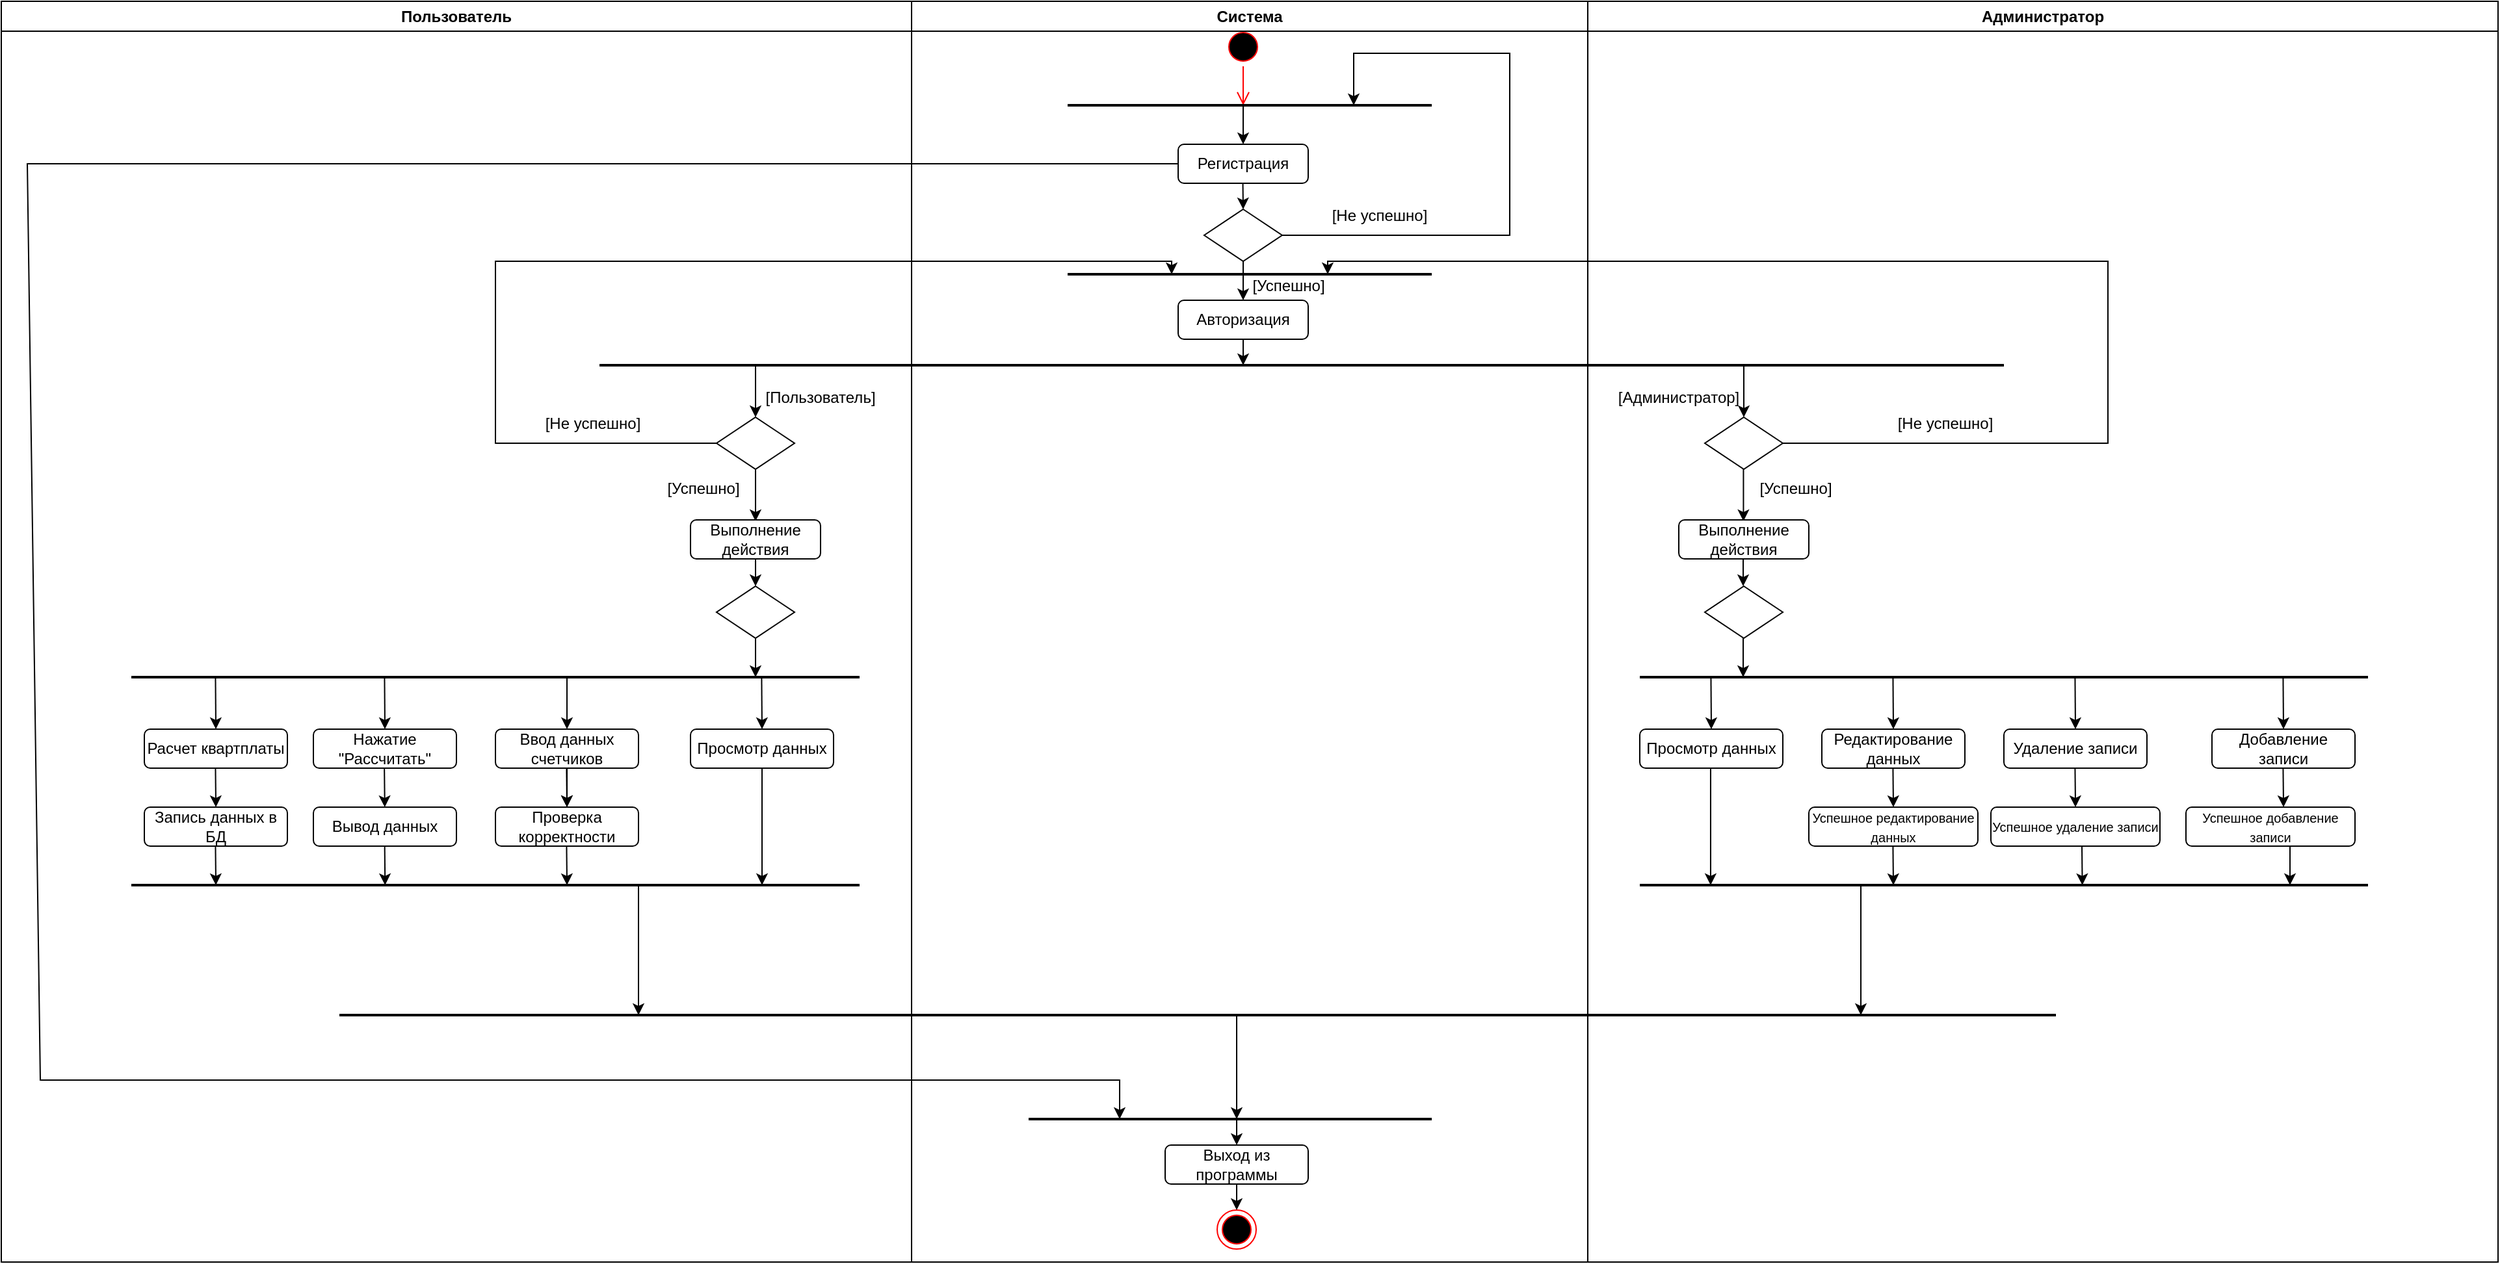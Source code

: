 <mxfile version="26.2.14">
  <diagram name="Страница — 1" id="3Ax1CGOEJsUnCffjni9F">
    <mxGraphModel dx="3070" dy="1221" grid="1" gridSize="10" guides="1" tooltips="1" connect="1" arrows="1" fold="1" page="1" pageScale="1" pageWidth="1169" pageHeight="827" math="0" shadow="0">
      <root>
        <mxCell id="0" />
        <mxCell id="1" parent="0" />
        <mxCell id="ps8U6fKTgYQEevWGZBMo-1" value="" style="ellipse;html=1;shape=startState;fillColor=#000000;strokeColor=#ff0000;" vertex="1" parent="1">
          <mxGeometry x="400" y="20" width="30" height="30" as="geometry" />
        </mxCell>
        <mxCell id="ps8U6fKTgYQEevWGZBMo-2" value="" style="edgeStyle=orthogonalEdgeStyle;html=1;verticalAlign=bottom;endArrow=open;endSize=8;strokeColor=#ff0000;rounded=0;" edge="1" source="ps8U6fKTgYQEevWGZBMo-1" parent="1">
          <mxGeometry relative="1" as="geometry">
            <mxPoint x="415" y="80" as="targetPoint" />
          </mxGeometry>
        </mxCell>
        <mxCell id="ps8U6fKTgYQEevWGZBMo-4" value="" style="endArrow=none;html=1;rounded=0;strokeWidth=2;" edge="1" parent="1">
          <mxGeometry width="50" height="50" relative="1" as="geometry">
            <mxPoint x="280" y="80" as="sourcePoint" />
            <mxPoint x="560" y="80" as="targetPoint" />
          </mxGeometry>
        </mxCell>
        <mxCell id="ps8U6fKTgYQEevWGZBMo-5" value="" style="endArrow=classic;html=1;rounded=0;sourcePerimeterSpacing=0;targetPerimeterSpacing=0;" edge="1" parent="1">
          <mxGeometry width="50" height="50" relative="1" as="geometry">
            <mxPoint x="415" y="80" as="sourcePoint" />
            <mxPoint x="415" y="110" as="targetPoint" />
          </mxGeometry>
        </mxCell>
        <mxCell id="ps8U6fKTgYQEevWGZBMo-6" value="Регистрация" style="rounded=1;whiteSpace=wrap;html=1;" vertex="1" parent="1">
          <mxGeometry x="365" y="110" width="100" height="30" as="geometry" />
        </mxCell>
        <mxCell id="ps8U6fKTgYQEevWGZBMo-7" value="" style="endArrow=classic;html=1;rounded=0;exitX=0.45;exitY=1;exitDx=0;exitDy=0;exitPerimeter=0;" edge="1" parent="1">
          <mxGeometry width="50" height="50" relative="1" as="geometry">
            <mxPoint x="414.76" y="140" as="sourcePoint" />
            <mxPoint x="415" y="160" as="targetPoint" />
          </mxGeometry>
        </mxCell>
        <mxCell id="ps8U6fKTgYQEevWGZBMo-8" value="" style="rhombus;whiteSpace=wrap;html=1;" vertex="1" parent="1">
          <mxGeometry x="385" y="160" width="60" height="40" as="geometry" />
        </mxCell>
        <mxCell id="ps8U6fKTgYQEevWGZBMo-9" value="" style="endArrow=classic;html=1;rounded=0;exitX=0.5;exitY=1;exitDx=0;exitDy=0;" edge="1" parent="1" source="ps8U6fKTgYQEevWGZBMo-8">
          <mxGeometry width="50" height="50" relative="1" as="geometry">
            <mxPoint x="530" y="250" as="sourcePoint" />
            <mxPoint x="415" y="230" as="targetPoint" />
          </mxGeometry>
        </mxCell>
        <mxCell id="ps8U6fKTgYQEevWGZBMo-10" value="" style="endArrow=classic;html=1;rounded=0;exitX=1;exitY=0.5;exitDx=0;exitDy=0;" edge="1" parent="1" source="ps8U6fKTgYQEevWGZBMo-8">
          <mxGeometry width="50" height="50" relative="1" as="geometry">
            <mxPoint x="530" y="250" as="sourcePoint" />
            <mxPoint x="500" y="80" as="targetPoint" />
            <Array as="points">
              <mxPoint x="620" y="180" />
              <mxPoint x="620" y="40" />
              <mxPoint x="500" y="40" />
            </Array>
          </mxGeometry>
        </mxCell>
        <mxCell id="ps8U6fKTgYQEevWGZBMo-12" value="[Не успешно]" style="text;html=1;align=center;verticalAlign=middle;whiteSpace=wrap;rounded=0;" vertex="1" parent="1">
          <mxGeometry x="480" y="150" width="80" height="30" as="geometry" />
        </mxCell>
        <mxCell id="ps8U6fKTgYQEevWGZBMo-14" value="Авторизация" style="rounded=1;whiteSpace=wrap;html=1;" vertex="1" parent="1">
          <mxGeometry x="365" y="230" width="100" height="30" as="geometry" />
        </mxCell>
        <mxCell id="ps8U6fKTgYQEevWGZBMo-15" value="" style="endArrow=classic;html=1;rounded=0;exitX=0.5;exitY=1;exitDx=0;exitDy=0;" edge="1" parent="1" source="ps8U6fKTgYQEevWGZBMo-14">
          <mxGeometry width="50" height="50" relative="1" as="geometry">
            <mxPoint x="470" y="370" as="sourcePoint" />
            <mxPoint x="415" y="280" as="targetPoint" />
          </mxGeometry>
        </mxCell>
        <mxCell id="ps8U6fKTgYQEevWGZBMo-16" value="" style="endArrow=none;html=1;rounded=0;strokeWidth=2;" edge="1" parent="1">
          <mxGeometry width="50" height="50" relative="1" as="geometry">
            <mxPoint x="-80" y="280" as="sourcePoint" />
            <mxPoint x="1000" y="280" as="targetPoint" />
          </mxGeometry>
        </mxCell>
        <mxCell id="ps8U6fKTgYQEevWGZBMo-18" value="" style="endArrow=classic;html=1;rounded=0;" edge="1" parent="1">
          <mxGeometry width="50" height="50" relative="1" as="geometry">
            <mxPoint x="40" y="280" as="sourcePoint" />
            <mxPoint x="40" y="320" as="targetPoint" />
          </mxGeometry>
        </mxCell>
        <mxCell id="ps8U6fKTgYQEevWGZBMo-19" value="" style="endArrow=classic;html=1;rounded=0;" edge="1" parent="1">
          <mxGeometry width="50" height="50" relative="1" as="geometry">
            <mxPoint x="800" y="280" as="sourcePoint" />
            <mxPoint x="800" y="320" as="targetPoint" />
          </mxGeometry>
        </mxCell>
        <mxCell id="ps8U6fKTgYQEevWGZBMo-20" value="" style="rhombus;whiteSpace=wrap;html=1;" vertex="1" parent="1">
          <mxGeometry x="10" y="320" width="60" height="40" as="geometry" />
        </mxCell>
        <mxCell id="ps8U6fKTgYQEevWGZBMo-21" value="" style="rhombus;whiteSpace=wrap;html=1;" vertex="1" parent="1">
          <mxGeometry x="770" y="320" width="60" height="40" as="geometry" />
        </mxCell>
        <mxCell id="ps8U6fKTgYQEevWGZBMo-22" value="" style="endArrow=classic;html=1;rounded=0;exitX=0;exitY=0.5;exitDx=0;exitDy=0;" edge="1" parent="1" source="ps8U6fKTgYQEevWGZBMo-20">
          <mxGeometry width="50" height="50" relative="1" as="geometry">
            <mxPoint x="450" y="480" as="sourcePoint" />
            <mxPoint x="360" y="210" as="targetPoint" />
            <Array as="points">
              <mxPoint x="-160" y="340" />
              <mxPoint x="-160" y="200" />
              <mxPoint x="360" y="200" />
            </Array>
          </mxGeometry>
        </mxCell>
        <mxCell id="ps8U6fKTgYQEevWGZBMo-23" value="" style="endArrow=classic;html=1;rounded=0;exitX=1;exitY=0.5;exitDx=0;exitDy=0;" edge="1" parent="1" source="ps8U6fKTgYQEevWGZBMo-21">
          <mxGeometry width="50" height="50" relative="1" as="geometry">
            <mxPoint x="450" y="480" as="sourcePoint" />
            <mxPoint x="480" y="210" as="targetPoint" />
            <Array as="points">
              <mxPoint x="1080" y="340" />
              <mxPoint x="1080" y="200" />
              <mxPoint x="480" y="200" />
            </Array>
          </mxGeometry>
        </mxCell>
        <mxCell id="ps8U6fKTgYQEevWGZBMo-24" value="[Не успешно]" style="text;html=1;align=center;verticalAlign=middle;whiteSpace=wrap;rounded=0;" vertex="1" parent="1">
          <mxGeometry x="-130" y="310" width="90" height="30" as="geometry" />
        </mxCell>
        <mxCell id="ps8U6fKTgYQEevWGZBMo-25" value="[Не успешно]" style="text;html=1;align=center;verticalAlign=middle;whiteSpace=wrap;rounded=0;" vertex="1" parent="1">
          <mxGeometry x="910" y="310" width="90" height="30" as="geometry" />
        </mxCell>
        <mxCell id="ps8U6fKTgYQEevWGZBMo-26" value="[Пользователь]" style="text;html=1;align=center;verticalAlign=middle;whiteSpace=wrap;rounded=0;" vertex="1" parent="1">
          <mxGeometry x="60" y="290" width="60" height="30" as="geometry" />
        </mxCell>
        <mxCell id="ps8U6fKTgYQEevWGZBMo-27" value="[Администратор]" style="text;html=1;align=center;verticalAlign=middle;whiteSpace=wrap;rounded=0;" vertex="1" parent="1">
          <mxGeometry x="720" y="290" width="60" height="30" as="geometry" />
        </mxCell>
        <mxCell id="ps8U6fKTgYQEevWGZBMo-28" value="" style="endArrow=classic;html=1;rounded=0;exitX=0.5;exitY=1;exitDx=0;exitDy=0;" edge="1" parent="1" source="ps8U6fKTgYQEevWGZBMo-20">
          <mxGeometry width="50" height="50" relative="1" as="geometry">
            <mxPoint x="390" y="480" as="sourcePoint" />
            <mxPoint x="40" y="400" as="targetPoint" />
          </mxGeometry>
        </mxCell>
        <mxCell id="ps8U6fKTgYQEevWGZBMo-29" value="" style="endArrow=classic;html=1;rounded=0;exitX=0.5;exitY=1;exitDx=0;exitDy=0;" edge="1" parent="1">
          <mxGeometry width="50" height="50" relative="1" as="geometry">
            <mxPoint x="799.71" y="360" as="sourcePoint" />
            <mxPoint x="799.71" y="400" as="targetPoint" />
          </mxGeometry>
        </mxCell>
        <mxCell id="ps8U6fKTgYQEevWGZBMo-30" value="[Успешно]" style="text;html=1;align=center;verticalAlign=middle;whiteSpace=wrap;rounded=0;" vertex="1" parent="1">
          <mxGeometry x="-30" y="360" width="60" height="30" as="geometry" />
        </mxCell>
        <mxCell id="ps8U6fKTgYQEevWGZBMo-31" value="[Успешно]" style="text;html=1;align=center;verticalAlign=middle;whiteSpace=wrap;rounded=0;" vertex="1" parent="1">
          <mxGeometry x="810" y="360" width="60" height="30" as="geometry" />
        </mxCell>
        <mxCell id="ps8U6fKTgYQEevWGZBMo-33" value="Выполнение действия" style="rounded=1;whiteSpace=wrap;html=1;" vertex="1" parent="1">
          <mxGeometry x="-10" y="399" width="100" height="30" as="geometry" />
        </mxCell>
        <mxCell id="ps8U6fKTgYQEevWGZBMo-34" value="Выполнение действия" style="rounded=1;whiteSpace=wrap;html=1;" vertex="1" parent="1">
          <mxGeometry x="750" y="399" width="100" height="30" as="geometry" />
        </mxCell>
        <mxCell id="ps8U6fKTgYQEevWGZBMo-35" value="" style="rhombus;whiteSpace=wrap;html=1;" vertex="1" parent="1">
          <mxGeometry x="10" y="450" width="60" height="40" as="geometry" />
        </mxCell>
        <mxCell id="ps8U6fKTgYQEevWGZBMo-36" value="" style="rhombus;whiteSpace=wrap;html=1;" vertex="1" parent="1">
          <mxGeometry x="770" y="450" width="60" height="40" as="geometry" />
        </mxCell>
        <mxCell id="ps8U6fKTgYQEevWGZBMo-37" value="" style="endArrow=classic;html=1;rounded=0;exitX=0.5;exitY=1;exitDx=0;exitDy=0;entryX=0.5;entryY=0;entryDx=0;entryDy=0;" edge="1" parent="1" source="ps8U6fKTgYQEevWGZBMo-33" target="ps8U6fKTgYQEevWGZBMo-35">
          <mxGeometry width="50" height="50" relative="1" as="geometry">
            <mxPoint x="390" y="680" as="sourcePoint" />
            <mxPoint x="440" y="630" as="targetPoint" />
          </mxGeometry>
        </mxCell>
        <mxCell id="ps8U6fKTgYQEevWGZBMo-38" value="" style="endArrow=classic;html=1;rounded=0;exitX=0.5;exitY=1;exitDx=0;exitDy=0;entryX=0.5;entryY=0;entryDx=0;entryDy=0;" edge="1" parent="1">
          <mxGeometry width="50" height="50" relative="1" as="geometry">
            <mxPoint x="799.5" y="429" as="sourcePoint" />
            <mxPoint x="799.5" y="450" as="targetPoint" />
          </mxGeometry>
        </mxCell>
        <mxCell id="ps8U6fKTgYQEevWGZBMo-39" value="" style="endArrow=classic;html=1;rounded=0;exitX=0.5;exitY=1;exitDx=0;exitDy=0;" edge="1" parent="1" source="ps8U6fKTgYQEevWGZBMo-35">
          <mxGeometry width="50" height="50" relative="1" as="geometry">
            <mxPoint x="390" y="680" as="sourcePoint" />
            <mxPoint x="40" y="520" as="targetPoint" />
          </mxGeometry>
        </mxCell>
        <mxCell id="ps8U6fKTgYQEevWGZBMo-40" value="" style="endArrow=classic;html=1;rounded=0;exitX=0.5;exitY=1;exitDx=0;exitDy=0;" edge="1" parent="1">
          <mxGeometry width="50" height="50" relative="1" as="geometry">
            <mxPoint x="799.5" y="490" as="sourcePoint" />
            <mxPoint x="799.5" y="520" as="targetPoint" />
          </mxGeometry>
        </mxCell>
        <mxCell id="ps8U6fKTgYQEevWGZBMo-42" value="" style="endArrow=none;html=1;rounded=0;strokeWidth=2;" edge="1" parent="1">
          <mxGeometry width="50" height="50" relative="1" as="geometry">
            <mxPoint x="-440" y="520" as="sourcePoint" />
            <mxPoint x="120" y="520" as="targetPoint" />
          </mxGeometry>
        </mxCell>
        <mxCell id="ps8U6fKTgYQEevWGZBMo-43" value="" style="edgeStyle=orthogonalEdgeStyle;rounded=0;orthogonalLoop=1;jettySize=auto;html=1;" edge="1" parent="1" source="ps8U6fKTgYQEevWGZBMo-44" target="ps8U6fKTgYQEevWGZBMo-59">
          <mxGeometry relative="1" as="geometry" />
        </mxCell>
        <mxCell id="ps8U6fKTgYQEevWGZBMo-44" value="Ввод данных счетчиков" style="rounded=1;whiteSpace=wrap;html=1;" vertex="1" parent="1">
          <mxGeometry x="-160" y="560" width="110" height="30" as="geometry" />
        </mxCell>
        <mxCell id="ps8U6fKTgYQEevWGZBMo-45" value="Просмотр данных" style="rounded=1;whiteSpace=wrap;html=1;" vertex="1" parent="1">
          <mxGeometry x="-10" y="560" width="110" height="30" as="geometry" />
        </mxCell>
        <mxCell id="ps8U6fKTgYQEevWGZBMo-46" value="Нажатие &quot;Рассчитать&quot;" style="rounded=1;whiteSpace=wrap;html=1;" vertex="1" parent="1">
          <mxGeometry x="-300" y="560" width="110" height="30" as="geometry" />
        </mxCell>
        <mxCell id="ps8U6fKTgYQEevWGZBMo-47" value="Расчет квартплаты" style="rounded=1;whiteSpace=wrap;html=1;" vertex="1" parent="1">
          <mxGeometry x="-430" y="560" width="110" height="30" as="geometry" />
        </mxCell>
        <mxCell id="ps8U6fKTgYQEevWGZBMo-48" value="Запись данных в БД" style="rounded=1;whiteSpace=wrap;html=1;" vertex="1" parent="1">
          <mxGeometry x="-430" y="620" width="110" height="30" as="geometry" />
        </mxCell>
        <mxCell id="ps8U6fKTgYQEevWGZBMo-49" value="" style="endArrow=classic;html=1;rounded=0;entryX=0.5;entryY=0;entryDx=0;entryDy=0;" edge="1" parent="1" target="ps8U6fKTgYQEevWGZBMo-44">
          <mxGeometry width="50" height="50" relative="1" as="geometry">
            <mxPoint x="-105" y="520" as="sourcePoint" />
            <mxPoint x="-60" y="630" as="targetPoint" />
          </mxGeometry>
        </mxCell>
        <mxCell id="ps8U6fKTgYQEevWGZBMo-50" value="" style="endArrow=classic;html=1;rounded=0;" edge="1" parent="1">
          <mxGeometry width="50" height="50" relative="1" as="geometry">
            <mxPoint x="-105.31" y="590" as="sourcePoint" />
            <mxPoint x="-105" y="620" as="targetPoint" />
          </mxGeometry>
        </mxCell>
        <mxCell id="ps8U6fKTgYQEevWGZBMo-51" value="" style="endArrow=classic;html=1;rounded=0;" edge="1" parent="1">
          <mxGeometry width="50" height="50" relative="1" as="geometry">
            <mxPoint x="-245.42" y="590" as="sourcePoint" />
            <mxPoint x="-245.11" y="620" as="targetPoint" />
          </mxGeometry>
        </mxCell>
        <mxCell id="ps8U6fKTgYQEevWGZBMo-52" value="" style="endArrow=classic;html=1;rounded=0;" edge="1" parent="1">
          <mxGeometry width="50" height="50" relative="1" as="geometry">
            <mxPoint x="-375.29" y="590" as="sourcePoint" />
            <mxPoint x="-374.98" y="620" as="targetPoint" />
          </mxGeometry>
        </mxCell>
        <mxCell id="ps8U6fKTgYQEevWGZBMo-53" value="" style="endArrow=classic;html=1;rounded=0;entryX=0.5;entryY=0;entryDx=0;entryDy=0;" edge="1" parent="1" target="ps8U6fKTgYQEevWGZBMo-45">
          <mxGeometry width="50" height="50" relative="1" as="geometry">
            <mxPoint x="44.69" y="520" as="sourcePoint" />
            <mxPoint x="45" y="550" as="targetPoint" />
          </mxGeometry>
        </mxCell>
        <mxCell id="ps8U6fKTgYQEevWGZBMo-54" value="" style="endArrow=classic;html=1;rounded=0;exitX=0.5;exitY=1;exitDx=0;exitDy=0;" edge="1" parent="1" source="ps8U6fKTgYQEevWGZBMo-45">
          <mxGeometry width="50" height="50" relative="1" as="geometry">
            <mxPoint x="-110" y="680" as="sourcePoint" />
            <mxPoint x="45" y="680" as="targetPoint" />
          </mxGeometry>
        </mxCell>
        <mxCell id="ps8U6fKTgYQEevWGZBMo-55" value="" style="endArrow=classic;html=1;rounded=0;entryX=0.5;entryY=0;entryDx=0;entryDy=0;" edge="1" parent="1" target="ps8U6fKTgYQEevWGZBMo-46">
          <mxGeometry width="50" height="50" relative="1" as="geometry">
            <mxPoint x="-245.29" y="520" as="sourcePoint" />
            <mxPoint x="-244.98" y="550" as="targetPoint" />
          </mxGeometry>
        </mxCell>
        <mxCell id="ps8U6fKTgYQEevWGZBMo-56" value="" style="endArrow=none;html=1;rounded=0;strokeWidth=2;" edge="1" parent="1">
          <mxGeometry width="50" height="50" relative="1" as="geometry">
            <mxPoint x="-440" y="680" as="sourcePoint" />
            <mxPoint x="120" y="680" as="targetPoint" />
          </mxGeometry>
        </mxCell>
        <mxCell id="ps8U6fKTgYQEevWGZBMo-57" value="Вывод данных" style="rounded=1;whiteSpace=wrap;html=1;" vertex="1" parent="1">
          <mxGeometry x="-300" y="620" width="110" height="30" as="geometry" />
        </mxCell>
        <mxCell id="ps8U6fKTgYQEevWGZBMo-58" value="" style="endArrow=classic;html=1;rounded=0;entryX=0.5;entryY=0;entryDx=0;entryDy=0;" edge="1" parent="1">
          <mxGeometry width="50" height="50" relative="1" as="geometry">
            <mxPoint x="-375.29" y="520" as="sourcePoint" />
            <mxPoint x="-375" y="560" as="targetPoint" />
          </mxGeometry>
        </mxCell>
        <mxCell id="ps8U6fKTgYQEevWGZBMo-59" value="Проверка корректности" style="rounded=1;whiteSpace=wrap;html=1;" vertex="1" parent="1">
          <mxGeometry x="-160" y="620" width="110" height="30" as="geometry" />
        </mxCell>
        <mxCell id="ps8U6fKTgYQEevWGZBMo-60" value="" style="endArrow=classic;html=1;rounded=0;" edge="1" parent="1">
          <mxGeometry width="50" height="50" relative="1" as="geometry">
            <mxPoint x="-105.29" y="650" as="sourcePoint" />
            <mxPoint x="-104.98" y="680" as="targetPoint" />
          </mxGeometry>
        </mxCell>
        <mxCell id="ps8U6fKTgYQEevWGZBMo-61" value="" style="endArrow=classic;html=1;rounded=0;" edge="1" parent="1">
          <mxGeometry width="50" height="50" relative="1" as="geometry">
            <mxPoint x="-245.18" y="650" as="sourcePoint" />
            <mxPoint x="-244.87" y="680" as="targetPoint" />
          </mxGeometry>
        </mxCell>
        <mxCell id="ps8U6fKTgYQEevWGZBMo-62" value="" style="endArrow=classic;html=1;rounded=0;" edge="1" parent="1">
          <mxGeometry width="50" height="50" relative="1" as="geometry">
            <mxPoint x="-375.29" y="650" as="sourcePoint" />
            <mxPoint x="-374.98" y="680" as="targetPoint" />
          </mxGeometry>
        </mxCell>
        <mxCell id="ps8U6fKTgYQEevWGZBMo-63" value="" style="endArrow=none;html=1;rounded=0;strokeWidth=2;" edge="1" parent="1">
          <mxGeometry width="50" height="50" relative="1" as="geometry">
            <mxPoint x="720" y="520" as="sourcePoint" />
            <mxPoint x="1280" y="520" as="targetPoint" />
          </mxGeometry>
        </mxCell>
        <mxCell id="ps8U6fKTgYQEevWGZBMo-64" value="" style="endArrow=none;html=1;rounded=0;strokeWidth=2;" edge="1" parent="1">
          <mxGeometry width="50" height="50" relative="1" as="geometry">
            <mxPoint x="720" y="680" as="sourcePoint" />
            <mxPoint x="1280" y="680" as="targetPoint" />
          </mxGeometry>
        </mxCell>
        <mxCell id="ps8U6fKTgYQEevWGZBMo-65" value="Просмотр данных" style="rounded=1;whiteSpace=wrap;html=1;" vertex="1" parent="1">
          <mxGeometry x="720" y="560" width="110" height="30" as="geometry" />
        </mxCell>
        <mxCell id="ps8U6fKTgYQEevWGZBMo-66" value="Редактирование данных" style="rounded=1;whiteSpace=wrap;html=1;" vertex="1" parent="1">
          <mxGeometry x="860" y="560" width="110" height="30" as="geometry" />
        </mxCell>
        <mxCell id="ps8U6fKTgYQEevWGZBMo-67" value="Удаление записи" style="rounded=1;whiteSpace=wrap;html=1;" vertex="1" parent="1">
          <mxGeometry x="1000" y="560" width="110" height="30" as="geometry" />
        </mxCell>
        <mxCell id="ps8U6fKTgYQEevWGZBMo-68" value="Добавление записи" style="rounded=1;whiteSpace=wrap;html=1;" vertex="1" parent="1">
          <mxGeometry x="1160" y="560" width="110" height="30" as="geometry" />
        </mxCell>
        <mxCell id="ps8U6fKTgYQEevWGZBMo-69" value="&lt;font style=&quot;font-size: 10px;&quot;&gt;Успешное редактирование данных&lt;/font&gt;" style="rounded=1;whiteSpace=wrap;html=1;" vertex="1" parent="1">
          <mxGeometry x="850" y="620" width="130" height="30" as="geometry" />
        </mxCell>
        <mxCell id="ps8U6fKTgYQEevWGZBMo-70" value="&lt;font style=&quot;font-size: 10px;&quot;&gt;Успешное удаление записи&lt;/font&gt;" style="rounded=1;whiteSpace=wrap;html=1;" vertex="1" parent="1">
          <mxGeometry x="990" y="620" width="130" height="30" as="geometry" />
        </mxCell>
        <mxCell id="ps8U6fKTgYQEevWGZBMo-71" value="&lt;font style=&quot;font-size: 10px;&quot;&gt;Успешное добавление записи&lt;/font&gt;" style="rounded=1;whiteSpace=wrap;html=1;" vertex="1" parent="1">
          <mxGeometry x="1140" y="620" width="130" height="30" as="geometry" />
        </mxCell>
        <mxCell id="ps8U6fKTgYQEevWGZBMo-72" value="" style="endArrow=classic;html=1;rounded=0;entryX=0.5;entryY=0;entryDx=0;entryDy=0;" edge="1" parent="1">
          <mxGeometry width="50" height="50" relative="1" as="geometry">
            <mxPoint x="1214.72" y="520" as="sourcePoint" />
            <mxPoint x="1215.01" y="560" as="targetPoint" />
          </mxGeometry>
        </mxCell>
        <mxCell id="ps8U6fKTgYQEevWGZBMo-73" value="" style="endArrow=classic;html=1;rounded=0;entryX=0.5;entryY=0;entryDx=0;entryDy=0;" edge="1" parent="1">
          <mxGeometry width="50" height="50" relative="1" as="geometry">
            <mxPoint x="1054.72" y="520" as="sourcePoint" />
            <mxPoint x="1055.01" y="560" as="targetPoint" />
          </mxGeometry>
        </mxCell>
        <mxCell id="ps8U6fKTgYQEevWGZBMo-74" value="" style="endArrow=classic;html=1;rounded=0;entryX=0.5;entryY=0;entryDx=0;entryDy=0;" edge="1" parent="1">
          <mxGeometry width="50" height="50" relative="1" as="geometry">
            <mxPoint x="914.72" y="520" as="sourcePoint" />
            <mxPoint x="915.01" y="560" as="targetPoint" />
          </mxGeometry>
        </mxCell>
        <mxCell id="ps8U6fKTgYQEevWGZBMo-75" value="" style="endArrow=classic;html=1;rounded=0;entryX=0.5;entryY=0;entryDx=0;entryDy=0;" edge="1" parent="1">
          <mxGeometry width="50" height="50" relative="1" as="geometry">
            <mxPoint x="774.72" y="520" as="sourcePoint" />
            <mxPoint x="775.01" y="560" as="targetPoint" />
          </mxGeometry>
        </mxCell>
        <mxCell id="ps8U6fKTgYQEevWGZBMo-76" value="" style="endArrow=classic;html=1;rounded=0;" edge="1" parent="1">
          <mxGeometry width="50" height="50" relative="1" as="geometry">
            <mxPoint x="1214.72" y="590" as="sourcePoint" />
            <mxPoint x="1215.03" y="620" as="targetPoint" />
          </mxGeometry>
        </mxCell>
        <mxCell id="ps8U6fKTgYQEevWGZBMo-77" value="" style="endArrow=classic;html=1;rounded=0;" edge="1" parent="1">
          <mxGeometry width="50" height="50" relative="1" as="geometry">
            <mxPoint x="1054.72" y="590" as="sourcePoint" />
            <mxPoint x="1055.03" y="620" as="targetPoint" />
          </mxGeometry>
        </mxCell>
        <mxCell id="ps8U6fKTgYQEevWGZBMo-79" value="" style="endArrow=classic;html=1;rounded=0;exitX=0.5;exitY=1;exitDx=0;exitDy=0;" edge="1" parent="1">
          <mxGeometry width="50" height="50" relative="1" as="geometry">
            <mxPoint x="774.47" y="590" as="sourcePoint" />
            <mxPoint x="774.47" y="680" as="targetPoint" />
          </mxGeometry>
        </mxCell>
        <mxCell id="ps8U6fKTgYQEevWGZBMo-81" value="" style="endArrow=classic;html=1;rounded=0;exitX=0.5;exitY=1;exitDx=0;exitDy=0;" edge="1" parent="1" source="ps8U6fKTgYQEevWGZBMo-80">
          <mxGeometry width="50" height="50" relative="1" as="geometry">
            <mxPoint x="487" y="930" as="sourcePoint" />
            <mxPoint x="415" y="900" as="targetPoint" />
          </mxGeometry>
        </mxCell>
        <mxCell id="ps8U6fKTgYQEevWGZBMo-84" value="" style="endArrow=none;html=1;rounded=0;strokeWidth=2;" edge="1" parent="1">
          <mxGeometry width="50" height="50" relative="1" as="geometry">
            <mxPoint x="-280" y="780" as="sourcePoint" />
            <mxPoint x="1040" y="780" as="targetPoint" />
          </mxGeometry>
        </mxCell>
        <mxCell id="ps8U6fKTgYQEevWGZBMo-85" value="" style="endArrow=classic;html=1;rounded=0;" edge="1" parent="1">
          <mxGeometry width="50" height="50" relative="1" as="geometry">
            <mxPoint x="-50" y="680" as="sourcePoint" />
            <mxPoint x="-50" y="780" as="targetPoint" />
          </mxGeometry>
        </mxCell>
        <mxCell id="ps8U6fKTgYQEevWGZBMo-86" value="" style="endArrow=classic;html=1;rounded=0;" edge="1" parent="1">
          <mxGeometry width="50" height="50" relative="1" as="geometry">
            <mxPoint x="890" y="680" as="sourcePoint" />
            <mxPoint x="890" y="780" as="targetPoint" />
          </mxGeometry>
        </mxCell>
        <mxCell id="ps8U6fKTgYQEevWGZBMo-88" value="" style="endArrow=classic;html=1;rounded=0;exitX=0;exitY=0.5;exitDx=0;exitDy=0;" edge="1" parent="1" source="ps8U6fKTgYQEevWGZBMo-6">
          <mxGeometry width="50" height="50" relative="1" as="geometry">
            <mxPoint x="360" y="690" as="sourcePoint" />
            <mxPoint x="320" y="860" as="targetPoint" />
            <Array as="points">
              <mxPoint x="-520" y="125" />
              <mxPoint x="-510" y="830" />
              <mxPoint x="320" y="830" />
            </Array>
          </mxGeometry>
        </mxCell>
        <mxCell id="ps8U6fKTgYQEevWGZBMo-89" value="Пользователь" style="swimlane;whiteSpace=wrap;html=1;" vertex="1" parent="1">
          <mxGeometry x="-540" width="700" height="970" as="geometry" />
        </mxCell>
        <mxCell id="ps8U6fKTgYQEevWGZBMo-90" value="Система" style="swimlane;whiteSpace=wrap;html=1;" vertex="1" parent="1">
          <mxGeometry x="160" width="520" height="970" as="geometry" />
        </mxCell>
        <mxCell id="ps8U6fKTgYQEevWGZBMo-11" value="[Успешно]" style="text;html=1;align=center;verticalAlign=middle;whiteSpace=wrap;rounded=0;" vertex="1" parent="ps8U6fKTgYQEevWGZBMo-90">
          <mxGeometry x="260" y="204" width="60" height="30" as="geometry" />
        </mxCell>
        <mxCell id="ps8U6fKTgYQEevWGZBMo-80" value="Выход из программы" style="rounded=1;whiteSpace=wrap;html=1;" vertex="1" parent="ps8U6fKTgYQEevWGZBMo-90">
          <mxGeometry x="195" y="880" width="110" height="30" as="geometry" />
        </mxCell>
        <mxCell id="ps8U6fKTgYQEevWGZBMo-87" value="" style="ellipse;html=1;shape=endState;fillColor=#000000;strokeColor=#ff0000;" vertex="1" parent="ps8U6fKTgYQEevWGZBMo-90">
          <mxGeometry x="235" y="930" width="30" height="30" as="geometry" />
        </mxCell>
        <mxCell id="ps8U6fKTgYQEevWGZBMo-106" value="" style="endArrow=classic;html=1;rounded=0;exitX=0.5;exitY=1;exitDx=0;exitDy=0;entryX=0.5;entryY=0;entryDx=0;entryDy=0;" edge="1" parent="ps8U6fKTgYQEevWGZBMo-90" source="ps8U6fKTgYQEevWGZBMo-80" target="ps8U6fKTgYQEevWGZBMo-87">
          <mxGeometry width="50" height="50" relative="1" as="geometry">
            <mxPoint x="170" y="750" as="sourcePoint" />
            <mxPoint x="220" y="700" as="targetPoint" />
          </mxGeometry>
        </mxCell>
        <mxCell id="ps8U6fKTgYQEevWGZBMo-91" value="Администратор" style="swimlane;whiteSpace=wrap;html=1;" vertex="1" parent="1">
          <mxGeometry x="680" width="700" height="970" as="geometry" />
        </mxCell>
        <mxCell id="ps8U6fKTgYQEevWGZBMo-95" value="" style="endArrow=classic;html=1;rounded=0;" edge="1" parent="ps8U6fKTgYQEevWGZBMo-91">
          <mxGeometry width="50" height="50" relative="1" as="geometry">
            <mxPoint x="234.7" y="590" as="sourcePoint" />
            <mxPoint x="235.01" y="620" as="targetPoint" />
          </mxGeometry>
        </mxCell>
        <mxCell id="ps8U6fKTgYQEevWGZBMo-96" value="" style="endArrow=classic;html=1;rounded=0;" edge="1" parent="ps8U6fKTgYQEevWGZBMo-91">
          <mxGeometry width="50" height="50" relative="1" as="geometry">
            <mxPoint x="234.7" y="650" as="sourcePoint" />
            <mxPoint x="235.01" y="680" as="targetPoint" />
          </mxGeometry>
        </mxCell>
        <mxCell id="ps8U6fKTgYQEevWGZBMo-97" value="" style="endArrow=classic;html=1;rounded=0;" edge="1" parent="ps8U6fKTgYQEevWGZBMo-91">
          <mxGeometry width="50" height="50" relative="1" as="geometry">
            <mxPoint x="380" y="650" as="sourcePoint" />
            <mxPoint x="380.31" y="680" as="targetPoint" />
          </mxGeometry>
        </mxCell>
        <mxCell id="ps8U6fKTgYQEevWGZBMo-98" value="" style="endArrow=classic;html=1;rounded=0;" edge="1" parent="ps8U6fKTgYQEevWGZBMo-91">
          <mxGeometry width="50" height="50" relative="1" as="geometry">
            <mxPoint x="540" y="650" as="sourcePoint" />
            <mxPoint x="540" y="680" as="targetPoint" />
          </mxGeometry>
        </mxCell>
        <mxCell id="ps8U6fKTgYQEevWGZBMo-101" value="" style="endArrow=none;html=1;rounded=0;strokeWidth=2;" edge="1" parent="1">
          <mxGeometry width="50" height="50" relative="1" as="geometry">
            <mxPoint x="280" y="210" as="sourcePoint" />
            <mxPoint x="560" y="210" as="targetPoint" />
          </mxGeometry>
        </mxCell>
        <mxCell id="ps8U6fKTgYQEevWGZBMo-103" value="" style="endArrow=none;html=1;rounded=0;strokeWidth=2;" edge="1" parent="1">
          <mxGeometry width="50" height="50" relative="1" as="geometry">
            <mxPoint x="250" y="860" as="sourcePoint" />
            <mxPoint x="560" y="860" as="targetPoint" />
          </mxGeometry>
        </mxCell>
        <mxCell id="ps8U6fKTgYQEevWGZBMo-104" value="" style="endArrow=classic;html=1;rounded=0;" edge="1" parent="1">
          <mxGeometry width="50" height="50" relative="1" as="geometry">
            <mxPoint x="410" y="780" as="sourcePoint" />
            <mxPoint x="410" y="860" as="targetPoint" />
          </mxGeometry>
        </mxCell>
        <mxCell id="ps8U6fKTgYQEevWGZBMo-105" value="" style="endArrow=classic;html=1;rounded=0;entryX=0.5;entryY=0;entryDx=0;entryDy=0;" edge="1" parent="1" target="ps8U6fKTgYQEevWGZBMo-80">
          <mxGeometry width="50" height="50" relative="1" as="geometry">
            <mxPoint x="410" y="860" as="sourcePoint" />
            <mxPoint x="340" y="720" as="targetPoint" />
          </mxGeometry>
        </mxCell>
      </root>
    </mxGraphModel>
  </diagram>
</mxfile>
